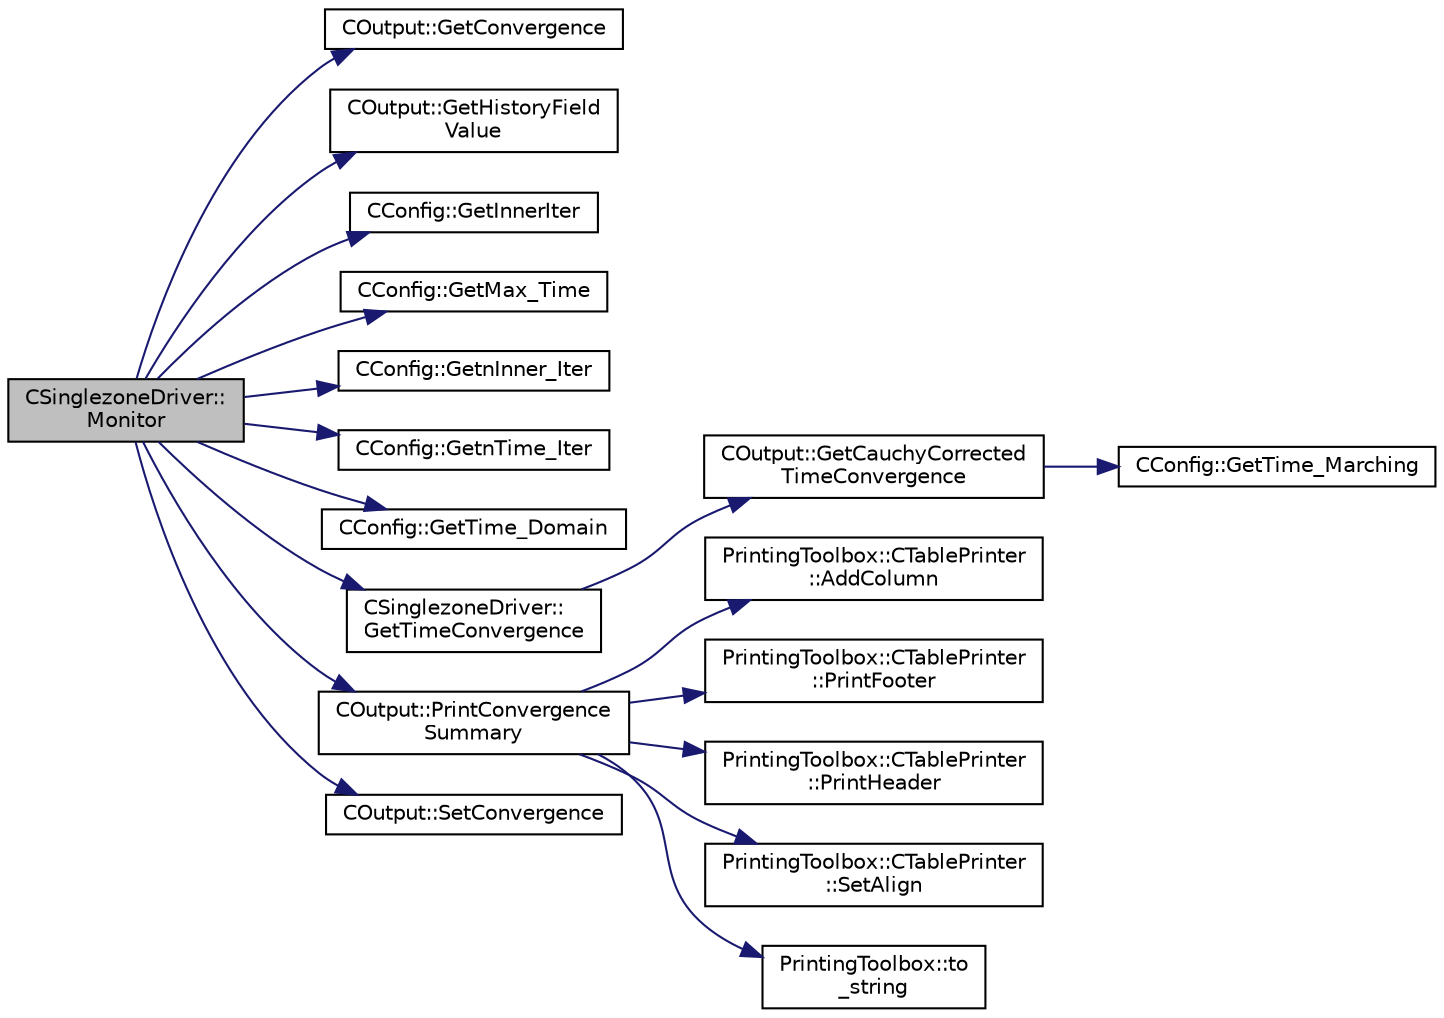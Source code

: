 digraph "CSinglezoneDriver::Monitor"
{
 // LATEX_PDF_SIZE
  edge [fontname="Helvetica",fontsize="10",labelfontname="Helvetica",labelfontsize="10"];
  node [fontname="Helvetica",fontsize="10",shape=record];
  rankdir="LR";
  Node1 [label="CSinglezoneDriver::\lMonitor",height=0.2,width=0.4,color="black", fillcolor="grey75", style="filled", fontcolor="black",tooltip="Monitor."];
  Node1 -> Node2 [color="midnightblue",fontsize="10",style="solid",fontname="Helvetica"];
  Node2 [label="COutput::GetConvergence",height=0.2,width=0.4,color="black", fillcolor="white", style="filled",URL="$classCOutput.html#a585498dfa05e2c633f5e556220ce1fa2",tooltip="Get convergence of the problem."];
  Node1 -> Node3 [color="midnightblue",fontsize="10",style="solid",fontname="Helvetica"];
  Node3 [label="COutput::GetHistoryField\lValue",height=0.2,width=0.4,color="black", fillcolor="white", style="filled",URL="$classCOutput.html#a249a132836f70f168631f14b09a8802b",tooltip="Get the value of particular history output field."];
  Node1 -> Node4 [color="midnightblue",fontsize="10",style="solid",fontname="Helvetica"];
  Node4 [label="CConfig::GetInnerIter",height=0.2,width=0.4,color="black", fillcolor="white", style="filled",URL="$classCConfig.html#a079a90396222697f01e0c365285c915d",tooltip="Get the current FSI iteration number."];
  Node1 -> Node5 [color="midnightblue",fontsize="10",style="solid",fontname="Helvetica"];
  Node5 [label="CConfig::GetMax_Time",height=0.2,width=0.4,color="black", fillcolor="white", style="filled",URL="$classCConfig.html#a24e3e69ee06afc40e125bbb7a3000105",tooltip="Get the maximum simulation time for time-domain problems."];
  Node1 -> Node6 [color="midnightblue",fontsize="10",style="solid",fontname="Helvetica"];
  Node6 [label="CConfig::GetnInner_Iter",height=0.2,width=0.4,color="black", fillcolor="white", style="filled",URL="$classCConfig.html#a096cf3c68234d10476425acf40a7bf40",tooltip="Get the number of inner iterations."];
  Node1 -> Node7 [color="midnightblue",fontsize="10",style="solid",fontname="Helvetica"];
  Node7 [label="CConfig::GetnTime_Iter",height=0.2,width=0.4,color="black", fillcolor="white", style="filled",URL="$classCConfig.html#a22b101932c391aea5173975130f488fd",tooltip="Get the number of time iterations."];
  Node1 -> Node8 [color="midnightblue",fontsize="10",style="solid",fontname="Helvetica"];
  Node8 [label="CConfig::GetTime_Domain",height=0.2,width=0.4,color="black", fillcolor="white", style="filled",URL="$classCConfig.html#a85d2e3cf43b77c63642c40c235b853f3",tooltip="Check if the multizone problem is solved for time domain."];
  Node1 -> Node9 [color="midnightblue",fontsize="10",style="solid",fontname="Helvetica"];
  Node9 [label="CSinglezoneDriver::\lGetTimeConvergence",height=0.2,width=0.4,color="black", fillcolor="white", style="filled",URL="$classCSinglezoneDriver.html#a39da3ed78eb1cd619d5e40cd56b3c977",tooltip="Returns whether all specified windowed-time-averaged ouputs have been converged."];
  Node9 -> Node10 [color="midnightblue",fontsize="10",style="solid",fontname="Helvetica"];
  Node10 [label="COutput::GetCauchyCorrected\lTimeConvergence",height=0.2,width=0.4,color="black", fillcolor="white", style="filled",URL="$classCOutput.html#a7b5fc35e093df0e4deb108fd04114d2d",tooltip="Get convergence time convergence of the specified windowed-time-averaged ouput of the problem...."];
  Node10 -> Node11 [color="midnightblue",fontsize="10",style="solid",fontname="Helvetica"];
  Node11 [label="CConfig::GetTime_Marching",height=0.2,width=0.4,color="black", fillcolor="white", style="filled",URL="$classCConfig.html#ac47e04d76ce865893a94dcedd3c9b6a5",tooltip="Provides information about the time integration, and change the write in the output files information..."];
  Node1 -> Node12 [color="midnightblue",fontsize="10",style="solid",fontname="Helvetica"];
  Node12 [label="COutput::PrintConvergence\lSummary",height=0.2,width=0.4,color="black", fillcolor="white", style="filled",URL="$classCOutput.html#a383bf46bc29c7719974a59b3213b2ad3",tooltip="Print a summary of the convergence to screen."];
  Node12 -> Node13 [color="midnightblue",fontsize="10",style="solid",fontname="Helvetica"];
  Node13 [label="PrintingToolbox::CTablePrinter\l::AddColumn",height=0.2,width=0.4,color="black", fillcolor="white", style="filled",URL="$classPrintingToolbox_1_1CTablePrinter.html#af3ddbf0da1a37cc37be7caac031dd4c4",tooltip="Add a column to the table by specifiying the header name and the width."];
  Node12 -> Node14 [color="midnightblue",fontsize="10",style="solid",fontname="Helvetica"];
  Node14 [label="PrintingToolbox::CTablePrinter\l::PrintFooter",height=0.2,width=0.4,color="black", fillcolor="white", style="filled",URL="$classPrintingToolbox_1_1CTablePrinter.html#ac1bc6229daf9b3181de565905281ee2a",tooltip="Print the footer."];
  Node12 -> Node15 [color="midnightblue",fontsize="10",style="solid",fontname="Helvetica"];
  Node15 [label="PrintingToolbox::CTablePrinter\l::PrintHeader",height=0.2,width=0.4,color="black", fillcolor="white", style="filled",URL="$classPrintingToolbox_1_1CTablePrinter.html#a475fafce69bdc78e973a2546e6e6be76",tooltip="Print the header."];
  Node12 -> Node16 [color="midnightblue",fontsize="10",style="solid",fontname="Helvetica"];
  Node16 [label="PrintingToolbox::CTablePrinter\l::SetAlign",height=0.2,width=0.4,color="black", fillcolor="white", style="filled",URL="$classPrintingToolbox_1_1CTablePrinter.html#ad3691499a7bfa024bf97a7fc00ef33c7",tooltip="Set the alignment of the table entries (CENTER only works for the header at the moment)."];
  Node12 -> Node17 [color="midnightblue",fontsize="10",style="solid",fontname="Helvetica"];
  Node17 [label="PrintingToolbox::to\l_string",height=0.2,width=0.4,color="black", fillcolor="white", style="filled",URL="$namespacePrintingToolbox.html#a382f3911ccba468c241c530ae0c78b63",tooltip=" "];
  Node1 -> Node18 [color="midnightblue",fontsize="10",style="solid",fontname="Helvetica"];
  Node18 [label="COutput::SetConvergence",height=0.2,width=0.4,color="black", fillcolor="white", style="filled",URL="$classCOutput.html#aec299bbb1665a4dc3d787156dadc4e56",tooltip="Set the value of the convergence flag."];
}
